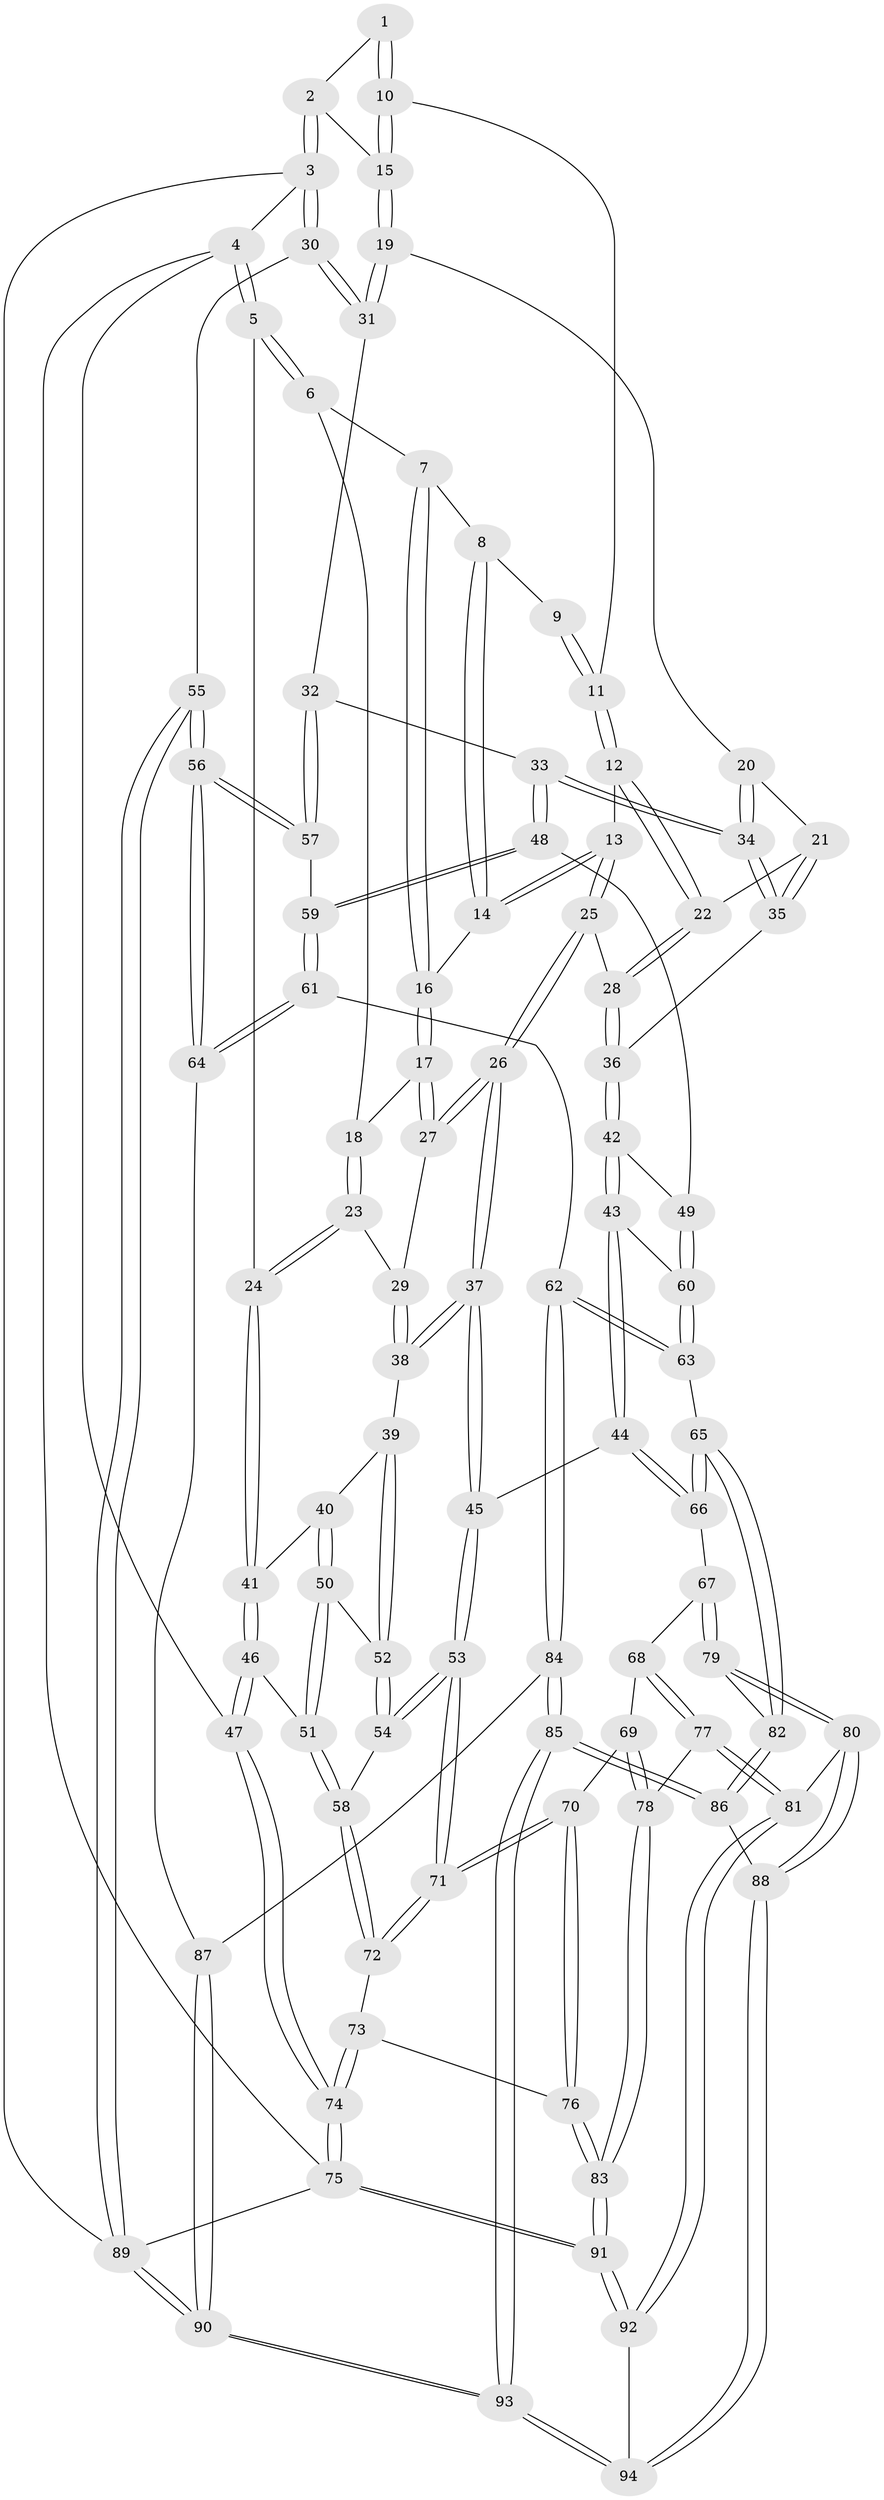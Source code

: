// Generated by graph-tools (version 1.1) at 2025/11/02/27/25 16:11:56]
// undirected, 94 vertices, 232 edges
graph export_dot {
graph [start="1"]
  node [color=gray90,style=filled];
  1 [pos="+0.7160565012889798+0"];
  2 [pos="+1+0"];
  3 [pos="+1+0"];
  4 [pos="+0+0"];
  5 [pos="+0+0"];
  6 [pos="+0.05847880004411339+0"];
  7 [pos="+0.13643702814750638+0"];
  8 [pos="+0.34421986779721475+0"];
  9 [pos="+0.6076111043026968+0"];
  10 [pos="+0.7774459154823873+0.14708086605534115"];
  11 [pos="+0.596565026675559+0.17034559206813005"];
  12 [pos="+0.5843555137236928+0.18423007149598405"];
  13 [pos="+0.5457073717055886+0.190784724770585"];
  14 [pos="+0.534475548227693+0.1884641393494119"];
  15 [pos="+0.8482533155664019+0.19580787437791403"];
  16 [pos="+0.4501987088042074+0.19719662318874406"];
  17 [pos="+0.3876584081699439+0.25476087078095055"];
  18 [pos="+0.32253526236134433+0.2331488711564375"];
  19 [pos="+0.8491065402346631+0.19748834098803003"];
  20 [pos="+0.8419294518611591+0.2058393086819513"];
  21 [pos="+0.7325140702732506+0.3016361662147816"];
  22 [pos="+0.6003230954628861+0.21604529452032128"];
  23 [pos="+0.2073258192852348+0.33723956803148675"];
  24 [pos="+0.19505167706774615+0.3369029906854279"];
  25 [pos="+0.4950529490953978+0.3584053860318357"];
  26 [pos="+0.4347987471792359+0.39722235249589766"];
  27 [pos="+0.3896131085488603+0.27368122685176755"];
  28 [pos="+0.6168882895421396+0.3691871495106471"];
  29 [pos="+0.2660726606686912+0.36731397176425873"];
  30 [pos="+1+0.3250556298645428"];
  31 [pos="+1+0.33421251838152577"];
  32 [pos="+1+0.3832365519973326"];
  33 [pos="+0.8350096260591233+0.4902970081852413"];
  34 [pos="+0.7898982210855899+0.42262294882457707"];
  35 [pos="+0.7188946528278016+0.35568092283472835"];
  36 [pos="+0.6290166531073227+0.38253612635511547"];
  37 [pos="+0.41466189570668405+0.45314477923350727"];
  38 [pos="+0.3588692224611084+0.44925839517394334"];
  39 [pos="+0.321160233942818+0.4754528075872088"];
  40 [pos="+0.22556411685710587+0.47748567741072795"];
  41 [pos="+0.16255021667984682+0.39734771506520344"];
  42 [pos="+0.627030477029818+0.4003932212272028"];
  43 [pos="+0.5105676621507613+0.5636545163911512"];
  44 [pos="+0.4970062594788682+0.5690847094553534"];
  45 [pos="+0.49016220477471517+0.567654023488183"];
  46 [pos="+0.020188020206042306+0.5147511774526788"];
  47 [pos="+0+0.4876135314684764"];
  48 [pos="+0.8232319075809138+0.5123344692792057"];
  49 [pos="+0.7417696687254022+0.5349585072626597"];
  50 [pos="+0.1931650678647288+0.5612236467747104"];
  51 [pos="+0.13597264235598436+0.6086934010904335"];
  52 [pos="+0.2830331775682982+0.5373597889761549"];
  53 [pos="+0.38308597300297803+0.6626090911325744"];
  54 [pos="+0.3030175017553694+0.5940240265713213"];
  55 [pos="+1+0.7659550918170216"];
  56 [pos="+1+0.7551816855262418"];
  57 [pos="+0.9661025897773567+0.624181234784671"];
  58 [pos="+0.14116897106974682+0.6202865080332017"];
  59 [pos="+0.852198788769872+0.5832705451962085"];
  60 [pos="+0.7009506485273262+0.5644180616520892"];
  61 [pos="+0.831678778423273+0.7587674200102037"];
  62 [pos="+0.8079526112535975+0.7725224348746857"];
  63 [pos="+0.7046214083750126+0.741378439678457"];
  64 [pos="+0.9882213647607481+0.7805130864416694"];
  65 [pos="+0.6391136704024482+0.7602184860799035"];
  66 [pos="+0.580550503587273+0.7289242402425019"];
  67 [pos="+0.4924849550142293+0.7953827988959491"];
  68 [pos="+0.46485164886956803+0.7927571889203998"];
  69 [pos="+0.4224497911740622+0.7819084723886525"];
  70 [pos="+0.3614830774465453+0.7420322648656474"];
  71 [pos="+0.36973030184587313+0.6871503636312022"];
  72 [pos="+0.1438710771674989+0.6303998545377615"];
  73 [pos="+0.14041187299000502+0.6834609261157302"];
  74 [pos="+0+1"];
  75 [pos="+0+1"];
  76 [pos="+0.2627871677663334+0.8382444862970599"];
  77 [pos="+0.45152301848597254+0.9253088905113107"];
  78 [pos="+0.42790708877378986+0.9144673836060978"];
  79 [pos="+0.5142204379250812+0.8557687755134581"];
  80 [pos="+0.49799095148296735+0.92186033584565"];
  81 [pos="+0.45507546141050553+0.9275289853476774"];
  82 [pos="+0.6245947972354701+0.8385290076218757"];
  83 [pos="+0.2485440017982372+0.903853829993159"];
  84 [pos="+0.7945058617671034+0.8963259589933696"];
  85 [pos="+0.7630466229159923+0.9686359554429319"];
  86 [pos="+0.6337596312871046+0.8987561772234562"];
  87 [pos="+0.9230628474207075+0.9072754608805553"];
  88 [pos="+0.5560997309537729+0.9551229317414484"];
  89 [pos="+1+1"];
  90 [pos="+1+1"];
  91 [pos="+0+1"];
  92 [pos="+0.3702003724319271+1"];
  93 [pos="+0.8165219360862359+1"];
  94 [pos="+0.5862650483617129+1"];
  1 -- 2;
  1 -- 10;
  1 -- 10;
  2 -- 3;
  2 -- 3;
  2 -- 15;
  3 -- 4;
  3 -- 30;
  3 -- 30;
  3 -- 89;
  4 -- 5;
  4 -- 5;
  4 -- 47;
  4 -- 75;
  5 -- 6;
  5 -- 6;
  5 -- 24;
  6 -- 7;
  6 -- 18;
  7 -- 8;
  7 -- 16;
  7 -- 16;
  8 -- 9;
  8 -- 14;
  8 -- 14;
  9 -- 11;
  9 -- 11;
  10 -- 11;
  10 -- 15;
  10 -- 15;
  11 -- 12;
  11 -- 12;
  12 -- 13;
  12 -- 22;
  12 -- 22;
  13 -- 14;
  13 -- 14;
  13 -- 25;
  13 -- 25;
  14 -- 16;
  15 -- 19;
  15 -- 19;
  16 -- 17;
  16 -- 17;
  17 -- 18;
  17 -- 27;
  17 -- 27;
  18 -- 23;
  18 -- 23;
  19 -- 20;
  19 -- 31;
  19 -- 31;
  20 -- 21;
  20 -- 34;
  20 -- 34;
  21 -- 22;
  21 -- 35;
  21 -- 35;
  22 -- 28;
  22 -- 28;
  23 -- 24;
  23 -- 24;
  23 -- 29;
  24 -- 41;
  24 -- 41;
  25 -- 26;
  25 -- 26;
  25 -- 28;
  26 -- 27;
  26 -- 27;
  26 -- 37;
  26 -- 37;
  27 -- 29;
  28 -- 36;
  28 -- 36;
  29 -- 38;
  29 -- 38;
  30 -- 31;
  30 -- 31;
  30 -- 55;
  31 -- 32;
  32 -- 33;
  32 -- 57;
  32 -- 57;
  33 -- 34;
  33 -- 34;
  33 -- 48;
  33 -- 48;
  34 -- 35;
  34 -- 35;
  35 -- 36;
  36 -- 42;
  36 -- 42;
  37 -- 38;
  37 -- 38;
  37 -- 45;
  37 -- 45;
  38 -- 39;
  39 -- 40;
  39 -- 52;
  39 -- 52;
  40 -- 41;
  40 -- 50;
  40 -- 50;
  41 -- 46;
  41 -- 46;
  42 -- 43;
  42 -- 43;
  42 -- 49;
  43 -- 44;
  43 -- 44;
  43 -- 60;
  44 -- 45;
  44 -- 66;
  44 -- 66;
  45 -- 53;
  45 -- 53;
  46 -- 47;
  46 -- 47;
  46 -- 51;
  47 -- 74;
  47 -- 74;
  48 -- 49;
  48 -- 59;
  48 -- 59;
  49 -- 60;
  49 -- 60;
  50 -- 51;
  50 -- 51;
  50 -- 52;
  51 -- 58;
  51 -- 58;
  52 -- 54;
  52 -- 54;
  53 -- 54;
  53 -- 54;
  53 -- 71;
  53 -- 71;
  54 -- 58;
  55 -- 56;
  55 -- 56;
  55 -- 89;
  55 -- 89;
  56 -- 57;
  56 -- 57;
  56 -- 64;
  56 -- 64;
  57 -- 59;
  58 -- 72;
  58 -- 72;
  59 -- 61;
  59 -- 61;
  60 -- 63;
  60 -- 63;
  61 -- 62;
  61 -- 64;
  61 -- 64;
  62 -- 63;
  62 -- 63;
  62 -- 84;
  62 -- 84;
  63 -- 65;
  64 -- 87;
  65 -- 66;
  65 -- 66;
  65 -- 82;
  65 -- 82;
  66 -- 67;
  67 -- 68;
  67 -- 79;
  67 -- 79;
  68 -- 69;
  68 -- 77;
  68 -- 77;
  69 -- 70;
  69 -- 78;
  69 -- 78;
  70 -- 71;
  70 -- 71;
  70 -- 76;
  70 -- 76;
  71 -- 72;
  71 -- 72;
  72 -- 73;
  73 -- 74;
  73 -- 74;
  73 -- 76;
  74 -- 75;
  74 -- 75;
  75 -- 91;
  75 -- 91;
  75 -- 89;
  76 -- 83;
  76 -- 83;
  77 -- 78;
  77 -- 81;
  77 -- 81;
  78 -- 83;
  78 -- 83;
  79 -- 80;
  79 -- 80;
  79 -- 82;
  80 -- 81;
  80 -- 88;
  80 -- 88;
  81 -- 92;
  81 -- 92;
  82 -- 86;
  82 -- 86;
  83 -- 91;
  83 -- 91;
  84 -- 85;
  84 -- 85;
  84 -- 87;
  85 -- 86;
  85 -- 86;
  85 -- 93;
  85 -- 93;
  86 -- 88;
  87 -- 90;
  87 -- 90;
  88 -- 94;
  88 -- 94;
  89 -- 90;
  89 -- 90;
  90 -- 93;
  90 -- 93;
  91 -- 92;
  91 -- 92;
  92 -- 94;
  93 -- 94;
  93 -- 94;
}

